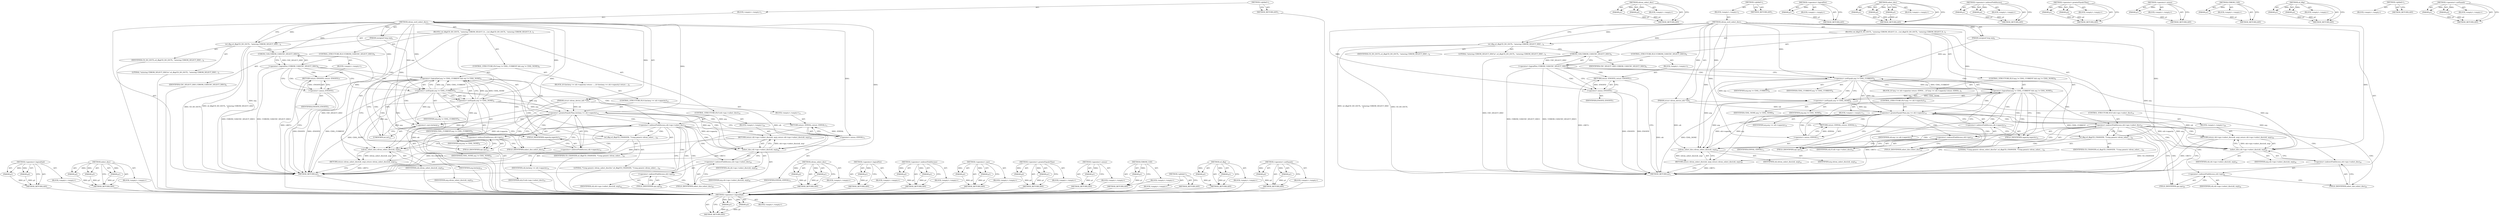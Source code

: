 digraph "&lt;operator&gt;.notEquals" {
vulnerable_109 [label=<(METHOD,&lt;operator&gt;.logicalAnd)>];
vulnerable_110 [label=<(PARAM,p1)>];
vulnerable_111 [label=<(PARAM,p2)>];
vulnerable_112 [label=<(BLOCK,&lt;empty&gt;,&lt;empty&gt;)>];
vulnerable_113 [label=<(METHOD_RETURN,ANY)>];
vulnerable_134 [label=<(METHOD,select_disc)>];
vulnerable_135 [label=<(PARAM,p1)>];
vulnerable_136 [label=<(PARAM,p2)>];
vulnerable_137 [label=<(PARAM,p3)>];
vulnerable_138 [label=<(BLOCK,&lt;empty&gt;,&lt;empty&gt;)>];
vulnerable_139 [label=<(METHOD_RETURN,ANY)>];
vulnerable_6 [label=<(METHOD,&lt;global&gt;)<SUB>1</SUB>>];
vulnerable_7 [label=<(BLOCK,&lt;empty&gt;,&lt;empty&gt;)<SUB>1</SUB>>];
vulnerable_8 [label=<(METHOD,cdrom_ioctl_select_disc)<SUB>1</SUB>>];
vulnerable_9 [label=<(PARAM,struct cdrom_device_info *cdi)<SUB>1</SUB>>];
vulnerable_10 [label=<(PARAM,unsigned long arg)<SUB>2</SUB>>];
vulnerable_11 [label=<(BLOCK,{
	cd_dbg(CD_DO_IOCTL, &quot;entering CDROM_SELECT_D...,{
	cd_dbg(CD_DO_IOCTL, &quot;entering CDROM_SELECT_D...)<SUB>3</SUB>>];
vulnerable_12 [label=<(cd_dbg,cd_dbg(CD_DO_IOCTL, &quot;entering CDROM_SELECT_DISC...)<SUB>4</SUB>>];
vulnerable_13 [label=<(IDENTIFIER,CD_DO_IOCTL,cd_dbg(CD_DO_IOCTL, &quot;entering CDROM_SELECT_DISC...)<SUB>4</SUB>>];
vulnerable_14 [label=<(LITERAL,&quot;entering CDROM_SELECT_DISC\n&quot;,cd_dbg(CD_DO_IOCTL, &quot;entering CDROM_SELECT_DISC...)<SUB>4</SUB>>];
vulnerable_15 [label=<(CONTROL_STRUCTURE,IF,if (!CDROM_CAN(CDC_SELECT_DISC)))<SUB>6</SUB>>];
vulnerable_16 [label=<(&lt;operator&gt;.logicalNot,!CDROM_CAN(CDC_SELECT_DISC))<SUB>6</SUB>>];
vulnerable_17 [label=<(CDROM_CAN,CDROM_CAN(CDC_SELECT_DISC))<SUB>6</SUB>>];
vulnerable_18 [label=<(IDENTIFIER,CDC_SELECT_DISC,CDROM_CAN(CDC_SELECT_DISC))<SUB>6</SUB>>];
vulnerable_19 [label=<(BLOCK,&lt;empty&gt;,&lt;empty&gt;)<SUB>7</SUB>>];
vulnerable_20 [label=<(RETURN,return -ENOSYS;,return -ENOSYS;)<SUB>7</SUB>>];
vulnerable_21 [label=<(&lt;operator&gt;.minus,-ENOSYS)<SUB>7</SUB>>];
vulnerable_22 [label=<(IDENTIFIER,ENOSYS,-ENOSYS)<SUB>7</SUB>>];
vulnerable_23 [label=<(CONTROL_STRUCTURE,IF,if (arg != CDSL_CURRENT &amp;&amp; arg != CDSL_NONE))<SUB>9</SUB>>];
vulnerable_24 [label=<(&lt;operator&gt;.logicalAnd,arg != CDSL_CURRENT &amp;&amp; arg != CDSL_NONE)<SUB>9</SUB>>];
vulnerable_25 [label=<(&lt;operator&gt;.notEquals,arg != CDSL_CURRENT)<SUB>9</SUB>>];
vulnerable_26 [label=<(IDENTIFIER,arg,arg != CDSL_CURRENT)<SUB>9</SUB>>];
vulnerable_27 [label=<(IDENTIFIER,CDSL_CURRENT,arg != CDSL_CURRENT)<SUB>9</SUB>>];
vulnerable_28 [label=<(&lt;operator&gt;.notEquals,arg != CDSL_NONE)<SUB>9</SUB>>];
vulnerable_29 [label=<(IDENTIFIER,arg,arg != CDSL_NONE)<SUB>9</SUB>>];
vulnerable_30 [label=<(IDENTIFIER,CDSL_NONE,arg != CDSL_NONE)<SUB>9</SUB>>];
vulnerable_31 [label=<(BLOCK,{
		if ((int)arg &gt;= cdi-&gt;capacity)
 			return -...,{
		if ((int)arg &gt;= cdi-&gt;capacity)
 			return -...)<SUB>9</SUB>>];
vulnerable_32 [label=<(CONTROL_STRUCTURE,IF,if ((int)arg &gt;= cdi-&gt;capacity))<SUB>10</SUB>>];
vulnerable_33 [label=<(&lt;operator&gt;.greaterEqualsThan,(int)arg &gt;= cdi-&gt;capacity)<SUB>10</SUB>>];
vulnerable_34 [label=<(&lt;operator&gt;.cast,(int)arg)<SUB>10</SUB>>];
vulnerable_35 [label=<(UNKNOWN,int,int)<SUB>10</SUB>>];
vulnerable_36 [label=<(IDENTIFIER,arg,(int)arg)<SUB>10</SUB>>];
vulnerable_37 [label=<(&lt;operator&gt;.indirectFieldAccess,cdi-&gt;capacity)<SUB>10</SUB>>];
vulnerable_38 [label=<(IDENTIFIER,cdi,(int)arg &gt;= cdi-&gt;capacity)<SUB>10</SUB>>];
vulnerable_39 [label=<(FIELD_IDENTIFIER,capacity,capacity)<SUB>10</SUB>>];
vulnerable_40 [label=<(BLOCK,&lt;empty&gt;,&lt;empty&gt;)<SUB>11</SUB>>];
vulnerable_41 [label=<(RETURN,return -EINVAL;,return -EINVAL;)<SUB>11</SUB>>];
vulnerable_42 [label=<(&lt;operator&gt;.minus,-EINVAL)<SUB>11</SUB>>];
vulnerable_43 [label=<(IDENTIFIER,EINVAL,-EINVAL)<SUB>11</SUB>>];
vulnerable_44 [label=<(CONTROL_STRUCTURE,IF,if (cdi-&gt;ops-&gt;select_disc))<SUB>19</SUB>>];
vulnerable_45 [label=<(&lt;operator&gt;.indirectFieldAccess,cdi-&gt;ops-&gt;select_disc)<SUB>19</SUB>>];
vulnerable_46 [label=<(&lt;operator&gt;.indirectFieldAccess,cdi-&gt;ops)<SUB>19</SUB>>];
vulnerable_47 [label=<(IDENTIFIER,cdi,if (cdi-&gt;ops-&gt;select_disc))<SUB>19</SUB>>];
vulnerable_48 [label=<(FIELD_IDENTIFIER,ops,ops)<SUB>19</SUB>>];
vulnerable_49 [label=<(FIELD_IDENTIFIER,select_disc,select_disc)<SUB>19</SUB>>];
vulnerable_50 [label=<(BLOCK,&lt;empty&gt;,&lt;empty&gt;)<SUB>20</SUB>>];
vulnerable_51 [label=<(RETURN,return cdi-&gt;ops-&gt;select_disc(cdi, arg);,return cdi-&gt;ops-&gt;select_disc(cdi, arg);)<SUB>20</SUB>>];
vulnerable_52 [label=<(select_disc,cdi-&gt;ops-&gt;select_disc(cdi, arg))<SUB>20</SUB>>];
vulnerable_53 [label=<(&lt;operator&gt;.indirectFieldAccess,cdi-&gt;ops-&gt;select_disc)<SUB>20</SUB>>];
vulnerable_54 [label=<(&lt;operator&gt;.indirectFieldAccess,cdi-&gt;ops)<SUB>20</SUB>>];
vulnerable_55 [label=<(IDENTIFIER,cdi,cdi-&gt;ops-&gt;select_disc(cdi, arg))<SUB>20</SUB>>];
vulnerable_56 [label=<(FIELD_IDENTIFIER,ops,ops)<SUB>20</SUB>>];
vulnerable_57 [label=<(FIELD_IDENTIFIER,select_disc,select_disc)<SUB>20</SUB>>];
vulnerable_58 [label=<(IDENTIFIER,cdi,cdi-&gt;ops-&gt;select_disc(cdi, arg))<SUB>20</SUB>>];
vulnerable_59 [label=<(IDENTIFIER,arg,cdi-&gt;ops-&gt;select_disc(cdi, arg))<SUB>20</SUB>>];
vulnerable_60 [label=<(cd_dbg,cd_dbg(CD_CHANGER, &quot;Using generic cdrom_select_...)<SUB>22</SUB>>];
vulnerable_61 [label=<(IDENTIFIER,CD_CHANGER,cd_dbg(CD_CHANGER, &quot;Using generic cdrom_select_...)<SUB>22</SUB>>];
vulnerable_62 [label=<(LITERAL,&quot;Using generic cdrom_select_disc()\n&quot;,cd_dbg(CD_CHANGER, &quot;Using generic cdrom_select_...)<SUB>22</SUB>>];
vulnerable_63 [label=<(RETURN,return cdrom_select_disc(cdi, arg);,return cdrom_select_disc(cdi, arg);)<SUB>23</SUB>>];
vulnerable_64 [label=<(cdrom_select_disc,cdrom_select_disc(cdi, arg))<SUB>23</SUB>>];
vulnerable_65 [label=<(IDENTIFIER,cdi,cdrom_select_disc(cdi, arg))<SUB>23</SUB>>];
vulnerable_66 [label=<(IDENTIFIER,arg,cdrom_select_disc(cdi, arg))<SUB>23</SUB>>];
vulnerable_67 [label=<(METHOD_RETURN,int)<SUB>1</SUB>>];
vulnerable_69 [label=<(METHOD_RETURN,ANY)<SUB>1</SUB>>];
vulnerable_140 [label=<(METHOD,cdrom_select_disc)>];
vulnerable_141 [label=<(PARAM,p1)>];
vulnerable_142 [label=<(PARAM,p2)>];
vulnerable_143 [label=<(BLOCK,&lt;empty&gt;,&lt;empty&gt;)>];
vulnerable_144 [label=<(METHOD_RETURN,ANY)>];
vulnerable_97 [label=<(METHOD,&lt;operator&gt;.logicalNot)>];
vulnerable_98 [label=<(PARAM,p1)>];
vulnerable_99 [label=<(BLOCK,&lt;empty&gt;,&lt;empty&gt;)>];
vulnerable_100 [label=<(METHOD_RETURN,ANY)>];
vulnerable_129 [label=<(METHOD,&lt;operator&gt;.indirectFieldAccess)>];
vulnerable_130 [label=<(PARAM,p1)>];
vulnerable_131 [label=<(PARAM,p2)>];
vulnerable_132 [label=<(BLOCK,&lt;empty&gt;,&lt;empty&gt;)>];
vulnerable_133 [label=<(METHOD_RETURN,ANY)>];
vulnerable_124 [label=<(METHOD,&lt;operator&gt;.cast)>];
vulnerable_125 [label=<(PARAM,p1)>];
vulnerable_126 [label=<(PARAM,p2)>];
vulnerable_127 [label=<(BLOCK,&lt;empty&gt;,&lt;empty&gt;)>];
vulnerable_128 [label=<(METHOD_RETURN,ANY)>];
vulnerable_119 [label=<(METHOD,&lt;operator&gt;.greaterEqualsThan)>];
vulnerable_120 [label=<(PARAM,p1)>];
vulnerable_121 [label=<(PARAM,p2)>];
vulnerable_122 [label=<(BLOCK,&lt;empty&gt;,&lt;empty&gt;)>];
vulnerable_123 [label=<(METHOD_RETURN,ANY)>];
vulnerable_105 [label=<(METHOD,&lt;operator&gt;.minus)>];
vulnerable_106 [label=<(PARAM,p1)>];
vulnerable_107 [label=<(BLOCK,&lt;empty&gt;,&lt;empty&gt;)>];
vulnerable_108 [label=<(METHOD_RETURN,ANY)>];
vulnerable_101 [label=<(METHOD,CDROM_CAN)>];
vulnerable_102 [label=<(PARAM,p1)>];
vulnerable_103 [label=<(BLOCK,&lt;empty&gt;,&lt;empty&gt;)>];
vulnerable_104 [label=<(METHOD_RETURN,ANY)>];
vulnerable_92 [label=<(METHOD,cd_dbg)>];
vulnerable_93 [label=<(PARAM,p1)>];
vulnerable_94 [label=<(PARAM,p2)>];
vulnerable_95 [label=<(BLOCK,&lt;empty&gt;,&lt;empty&gt;)>];
vulnerable_96 [label=<(METHOD_RETURN,ANY)>];
vulnerable_86 [label=<(METHOD,&lt;global&gt;)<SUB>1</SUB>>];
vulnerable_87 [label=<(BLOCK,&lt;empty&gt;,&lt;empty&gt;)>];
vulnerable_88 [label=<(METHOD_RETURN,ANY)>];
vulnerable_114 [label=<(METHOD,&lt;operator&gt;.notEquals)>];
vulnerable_115 [label=<(PARAM,p1)>];
vulnerable_116 [label=<(PARAM,p2)>];
vulnerable_117 [label=<(BLOCK,&lt;empty&gt;,&lt;empty&gt;)>];
vulnerable_118 [label=<(METHOD_RETURN,ANY)>];
fixed_107 [label=<(METHOD,&lt;operator&gt;.logicalAnd)>];
fixed_108 [label=<(PARAM,p1)>];
fixed_109 [label=<(PARAM,p2)>];
fixed_110 [label=<(BLOCK,&lt;empty&gt;,&lt;empty&gt;)>];
fixed_111 [label=<(METHOD_RETURN,ANY)>];
fixed_133 [label=<(METHOD,cdrom_select_disc)>];
fixed_134 [label=<(PARAM,p1)>];
fixed_135 [label=<(PARAM,p2)>];
fixed_136 [label=<(BLOCK,&lt;empty&gt;,&lt;empty&gt;)>];
fixed_137 [label=<(METHOD_RETURN,ANY)>];
fixed_6 [label=<(METHOD,&lt;global&gt;)<SUB>1</SUB>>];
fixed_7 [label=<(BLOCK,&lt;empty&gt;,&lt;empty&gt;)<SUB>1</SUB>>];
fixed_8 [label=<(METHOD,cdrom_ioctl_select_disc)<SUB>1</SUB>>];
fixed_9 [label=<(PARAM,struct cdrom_device_info *cdi)<SUB>1</SUB>>];
fixed_10 [label=<(PARAM,unsigned long arg)<SUB>2</SUB>>];
fixed_11 [label=<(BLOCK,{
	cd_dbg(CD_DO_IOCTL, &quot;entering CDROM_SELECT_D...,{
	cd_dbg(CD_DO_IOCTL, &quot;entering CDROM_SELECT_D...)<SUB>3</SUB>>];
fixed_12 [label=<(cd_dbg,cd_dbg(CD_DO_IOCTL, &quot;entering CDROM_SELECT_DISC...)<SUB>4</SUB>>];
fixed_13 [label=<(IDENTIFIER,CD_DO_IOCTL,cd_dbg(CD_DO_IOCTL, &quot;entering CDROM_SELECT_DISC...)<SUB>4</SUB>>];
fixed_14 [label=<(LITERAL,&quot;entering CDROM_SELECT_DISC\n&quot;,cd_dbg(CD_DO_IOCTL, &quot;entering CDROM_SELECT_DISC...)<SUB>4</SUB>>];
fixed_15 [label=<(CONTROL_STRUCTURE,IF,if (!CDROM_CAN(CDC_SELECT_DISC)))<SUB>6</SUB>>];
fixed_16 [label=<(&lt;operator&gt;.logicalNot,!CDROM_CAN(CDC_SELECT_DISC))<SUB>6</SUB>>];
fixed_17 [label=<(CDROM_CAN,CDROM_CAN(CDC_SELECT_DISC))<SUB>6</SUB>>];
fixed_18 [label=<(IDENTIFIER,CDC_SELECT_DISC,CDROM_CAN(CDC_SELECT_DISC))<SUB>6</SUB>>];
fixed_19 [label=<(BLOCK,&lt;empty&gt;,&lt;empty&gt;)<SUB>7</SUB>>];
fixed_20 [label=<(RETURN,return -ENOSYS;,return -ENOSYS;)<SUB>7</SUB>>];
fixed_21 [label=<(&lt;operator&gt;.minus,-ENOSYS)<SUB>7</SUB>>];
fixed_22 [label=<(IDENTIFIER,ENOSYS,-ENOSYS)<SUB>7</SUB>>];
fixed_23 [label=<(CONTROL_STRUCTURE,IF,if (arg != CDSL_CURRENT &amp;&amp; arg != CDSL_NONE))<SUB>9</SUB>>];
fixed_24 [label=<(&lt;operator&gt;.logicalAnd,arg != CDSL_CURRENT &amp;&amp; arg != CDSL_NONE)<SUB>9</SUB>>];
fixed_25 [label=<(&lt;operator&gt;.notEquals,arg != CDSL_CURRENT)<SUB>9</SUB>>];
fixed_26 [label=<(IDENTIFIER,arg,arg != CDSL_CURRENT)<SUB>9</SUB>>];
fixed_27 [label=<(IDENTIFIER,CDSL_CURRENT,arg != CDSL_CURRENT)<SUB>9</SUB>>];
fixed_28 [label=<(&lt;operator&gt;.notEquals,arg != CDSL_NONE)<SUB>9</SUB>>];
fixed_29 [label=<(IDENTIFIER,arg,arg != CDSL_NONE)<SUB>9</SUB>>];
fixed_30 [label=<(IDENTIFIER,CDSL_NONE,arg != CDSL_NONE)<SUB>9</SUB>>];
fixed_31 [label=<(BLOCK,{
		if (arg &gt;= cdi-&gt;capacity)
 			return -EINVA...,{
		if (arg &gt;= cdi-&gt;capacity)
 			return -EINVA...)<SUB>9</SUB>>];
fixed_32 [label=<(CONTROL_STRUCTURE,IF,if (arg &gt;= cdi-&gt;capacity))<SUB>10</SUB>>];
fixed_33 [label=<(&lt;operator&gt;.greaterEqualsThan,arg &gt;= cdi-&gt;capacity)<SUB>10</SUB>>];
fixed_34 [label=<(IDENTIFIER,arg,arg &gt;= cdi-&gt;capacity)<SUB>10</SUB>>];
fixed_35 [label=<(&lt;operator&gt;.indirectFieldAccess,cdi-&gt;capacity)<SUB>10</SUB>>];
fixed_36 [label=<(IDENTIFIER,cdi,arg &gt;= cdi-&gt;capacity)<SUB>10</SUB>>];
fixed_37 [label=<(FIELD_IDENTIFIER,capacity,capacity)<SUB>10</SUB>>];
fixed_38 [label=<(BLOCK,&lt;empty&gt;,&lt;empty&gt;)<SUB>11</SUB>>];
fixed_39 [label=<(RETURN,return -EINVAL;,return -EINVAL;)<SUB>11</SUB>>];
fixed_40 [label=<(&lt;operator&gt;.minus,-EINVAL)<SUB>11</SUB>>];
fixed_41 [label=<(IDENTIFIER,EINVAL,-EINVAL)<SUB>11</SUB>>];
fixed_42 [label=<(CONTROL_STRUCTURE,IF,if (cdi-&gt;ops-&gt;select_disc))<SUB>19</SUB>>];
fixed_43 [label=<(&lt;operator&gt;.indirectFieldAccess,cdi-&gt;ops-&gt;select_disc)<SUB>19</SUB>>];
fixed_44 [label=<(&lt;operator&gt;.indirectFieldAccess,cdi-&gt;ops)<SUB>19</SUB>>];
fixed_45 [label=<(IDENTIFIER,cdi,if (cdi-&gt;ops-&gt;select_disc))<SUB>19</SUB>>];
fixed_46 [label=<(FIELD_IDENTIFIER,ops,ops)<SUB>19</SUB>>];
fixed_47 [label=<(FIELD_IDENTIFIER,select_disc,select_disc)<SUB>19</SUB>>];
fixed_48 [label=<(BLOCK,&lt;empty&gt;,&lt;empty&gt;)<SUB>20</SUB>>];
fixed_49 [label=<(RETURN,return cdi-&gt;ops-&gt;select_disc(cdi, arg);,return cdi-&gt;ops-&gt;select_disc(cdi, arg);)<SUB>20</SUB>>];
fixed_50 [label=<(select_disc,cdi-&gt;ops-&gt;select_disc(cdi, arg))<SUB>20</SUB>>];
fixed_51 [label=<(&lt;operator&gt;.indirectFieldAccess,cdi-&gt;ops-&gt;select_disc)<SUB>20</SUB>>];
fixed_52 [label=<(&lt;operator&gt;.indirectFieldAccess,cdi-&gt;ops)<SUB>20</SUB>>];
fixed_53 [label=<(IDENTIFIER,cdi,cdi-&gt;ops-&gt;select_disc(cdi, arg))<SUB>20</SUB>>];
fixed_54 [label=<(FIELD_IDENTIFIER,ops,ops)<SUB>20</SUB>>];
fixed_55 [label=<(FIELD_IDENTIFIER,select_disc,select_disc)<SUB>20</SUB>>];
fixed_56 [label=<(IDENTIFIER,cdi,cdi-&gt;ops-&gt;select_disc(cdi, arg))<SUB>20</SUB>>];
fixed_57 [label=<(IDENTIFIER,arg,cdi-&gt;ops-&gt;select_disc(cdi, arg))<SUB>20</SUB>>];
fixed_58 [label=<(cd_dbg,cd_dbg(CD_CHANGER, &quot;Using generic cdrom_select_...)<SUB>22</SUB>>];
fixed_59 [label=<(IDENTIFIER,CD_CHANGER,cd_dbg(CD_CHANGER, &quot;Using generic cdrom_select_...)<SUB>22</SUB>>];
fixed_60 [label=<(LITERAL,&quot;Using generic cdrom_select_disc()\n&quot;,cd_dbg(CD_CHANGER, &quot;Using generic cdrom_select_...)<SUB>22</SUB>>];
fixed_61 [label=<(RETURN,return cdrom_select_disc(cdi, arg);,return cdrom_select_disc(cdi, arg);)<SUB>23</SUB>>];
fixed_62 [label=<(cdrom_select_disc,cdrom_select_disc(cdi, arg))<SUB>23</SUB>>];
fixed_63 [label=<(IDENTIFIER,cdi,cdrom_select_disc(cdi, arg))<SUB>23</SUB>>];
fixed_64 [label=<(IDENTIFIER,arg,cdrom_select_disc(cdi, arg))<SUB>23</SUB>>];
fixed_65 [label=<(METHOD_RETURN,int)<SUB>1</SUB>>];
fixed_67 [label=<(METHOD_RETURN,ANY)<SUB>1</SUB>>];
fixed_95 [label=<(METHOD,&lt;operator&gt;.logicalNot)>];
fixed_96 [label=<(PARAM,p1)>];
fixed_97 [label=<(BLOCK,&lt;empty&gt;,&lt;empty&gt;)>];
fixed_98 [label=<(METHOD_RETURN,ANY)>];
fixed_127 [label=<(METHOD,select_disc)>];
fixed_128 [label=<(PARAM,p1)>];
fixed_129 [label=<(PARAM,p2)>];
fixed_130 [label=<(PARAM,p3)>];
fixed_131 [label=<(BLOCK,&lt;empty&gt;,&lt;empty&gt;)>];
fixed_132 [label=<(METHOD_RETURN,ANY)>];
fixed_122 [label=<(METHOD,&lt;operator&gt;.indirectFieldAccess)>];
fixed_123 [label=<(PARAM,p1)>];
fixed_124 [label=<(PARAM,p2)>];
fixed_125 [label=<(BLOCK,&lt;empty&gt;,&lt;empty&gt;)>];
fixed_126 [label=<(METHOD_RETURN,ANY)>];
fixed_117 [label=<(METHOD,&lt;operator&gt;.greaterEqualsThan)>];
fixed_118 [label=<(PARAM,p1)>];
fixed_119 [label=<(PARAM,p2)>];
fixed_120 [label=<(BLOCK,&lt;empty&gt;,&lt;empty&gt;)>];
fixed_121 [label=<(METHOD_RETURN,ANY)>];
fixed_103 [label=<(METHOD,&lt;operator&gt;.minus)>];
fixed_104 [label=<(PARAM,p1)>];
fixed_105 [label=<(BLOCK,&lt;empty&gt;,&lt;empty&gt;)>];
fixed_106 [label=<(METHOD_RETURN,ANY)>];
fixed_99 [label=<(METHOD,CDROM_CAN)>];
fixed_100 [label=<(PARAM,p1)>];
fixed_101 [label=<(BLOCK,&lt;empty&gt;,&lt;empty&gt;)>];
fixed_102 [label=<(METHOD_RETURN,ANY)>];
fixed_90 [label=<(METHOD,cd_dbg)>];
fixed_91 [label=<(PARAM,p1)>];
fixed_92 [label=<(PARAM,p2)>];
fixed_93 [label=<(BLOCK,&lt;empty&gt;,&lt;empty&gt;)>];
fixed_94 [label=<(METHOD_RETURN,ANY)>];
fixed_84 [label=<(METHOD,&lt;global&gt;)<SUB>1</SUB>>];
fixed_85 [label=<(BLOCK,&lt;empty&gt;,&lt;empty&gt;)>];
fixed_86 [label=<(METHOD_RETURN,ANY)>];
fixed_112 [label=<(METHOD,&lt;operator&gt;.notEquals)>];
fixed_113 [label=<(PARAM,p1)>];
fixed_114 [label=<(PARAM,p2)>];
fixed_115 [label=<(BLOCK,&lt;empty&gt;,&lt;empty&gt;)>];
fixed_116 [label=<(METHOD_RETURN,ANY)>];
vulnerable_109 -> vulnerable_110  [key=0, label="AST: "];
vulnerable_109 -> vulnerable_110  [key=1, label="DDG: "];
vulnerable_109 -> vulnerable_112  [key=0, label="AST: "];
vulnerable_109 -> vulnerable_111  [key=0, label="AST: "];
vulnerable_109 -> vulnerable_111  [key=1, label="DDG: "];
vulnerable_109 -> vulnerable_113  [key=0, label="AST: "];
vulnerable_109 -> vulnerable_113  [key=1, label="CFG: "];
vulnerable_110 -> vulnerable_113  [key=0, label="DDG: p1"];
vulnerable_111 -> vulnerable_113  [key=0, label="DDG: p2"];
vulnerable_112 -> fixed_107  [key=0];
vulnerable_113 -> fixed_107  [key=0];
vulnerable_134 -> vulnerable_135  [key=0, label="AST: "];
vulnerable_134 -> vulnerable_135  [key=1, label="DDG: "];
vulnerable_134 -> vulnerable_138  [key=0, label="AST: "];
vulnerable_134 -> vulnerable_136  [key=0, label="AST: "];
vulnerable_134 -> vulnerable_136  [key=1, label="DDG: "];
vulnerable_134 -> vulnerable_139  [key=0, label="AST: "];
vulnerable_134 -> vulnerable_139  [key=1, label="CFG: "];
vulnerable_134 -> vulnerable_137  [key=0, label="AST: "];
vulnerable_134 -> vulnerable_137  [key=1, label="DDG: "];
vulnerable_135 -> vulnerable_139  [key=0, label="DDG: p1"];
vulnerable_136 -> vulnerable_139  [key=0, label="DDG: p2"];
vulnerable_137 -> vulnerable_139  [key=0, label="DDG: p3"];
vulnerable_138 -> fixed_107  [key=0];
vulnerable_139 -> fixed_107  [key=0];
vulnerable_6 -> vulnerable_7  [key=0, label="AST: "];
vulnerable_6 -> vulnerable_69  [key=0, label="AST: "];
vulnerable_6 -> vulnerable_69  [key=1, label="CFG: "];
vulnerable_7 -> vulnerable_8  [key=0, label="AST: "];
vulnerable_8 -> vulnerable_9  [key=0, label="AST: "];
vulnerable_8 -> vulnerable_9  [key=1, label="DDG: "];
vulnerable_8 -> vulnerable_10  [key=0, label="AST: "];
vulnerable_8 -> vulnerable_10  [key=1, label="DDG: "];
vulnerable_8 -> vulnerable_11  [key=0, label="AST: "];
vulnerable_8 -> vulnerable_67  [key=0, label="AST: "];
vulnerable_8 -> vulnerable_12  [key=0, label="CFG: "];
vulnerable_8 -> vulnerable_12  [key=1, label="DDG: "];
vulnerable_8 -> vulnerable_60  [key=0, label="DDG: "];
vulnerable_8 -> vulnerable_64  [key=0, label="DDG: "];
vulnerable_8 -> vulnerable_17  [key=0, label="DDG: "];
vulnerable_8 -> vulnerable_25  [key=0, label="DDG: "];
vulnerable_8 -> vulnerable_28  [key=0, label="DDG: "];
vulnerable_8 -> vulnerable_21  [key=0, label="DDG: "];
vulnerable_8 -> vulnerable_33  [key=0, label="DDG: "];
vulnerable_8 -> vulnerable_52  [key=0, label="DDG: "];
vulnerable_8 -> vulnerable_34  [key=0, label="DDG: "];
vulnerable_8 -> vulnerable_42  [key=0, label="DDG: "];
vulnerable_9 -> vulnerable_67  [key=0, label="DDG: cdi"];
vulnerable_9 -> vulnerable_64  [key=0, label="DDG: cdi"];
vulnerable_9 -> vulnerable_33  [key=0, label="DDG: cdi"];
vulnerable_9 -> vulnerable_52  [key=0, label="DDG: cdi"];
vulnerable_10 -> vulnerable_67  [key=0, label="DDG: arg"];
vulnerable_10 -> vulnerable_25  [key=0, label="DDG: arg"];
vulnerable_11 -> vulnerable_12  [key=0, label="AST: "];
vulnerable_11 -> vulnerable_15  [key=0, label="AST: "];
vulnerable_11 -> vulnerable_23  [key=0, label="AST: "];
vulnerable_11 -> vulnerable_44  [key=0, label="AST: "];
vulnerable_11 -> vulnerable_60  [key=0, label="AST: "];
vulnerable_11 -> vulnerable_63  [key=0, label="AST: "];
vulnerable_12 -> vulnerable_13  [key=0, label="AST: "];
vulnerable_12 -> vulnerable_14  [key=0, label="AST: "];
vulnerable_12 -> vulnerable_17  [key=0, label="CFG: "];
vulnerable_12 -> vulnerable_67  [key=0, label="DDG: cd_dbg(CD_DO_IOCTL, &quot;entering CDROM_SELECT_DISC\n&quot;)"];
vulnerable_12 -> vulnerable_67  [key=1, label="DDG: CD_DO_IOCTL"];
vulnerable_13 -> fixed_107  [key=0];
vulnerable_14 -> fixed_107  [key=0];
vulnerable_15 -> vulnerable_16  [key=0, label="AST: "];
vulnerable_15 -> vulnerable_19  [key=0, label="AST: "];
vulnerable_16 -> vulnerable_17  [key=0, label="AST: "];
vulnerable_16 -> vulnerable_21  [key=0, label="CFG: "];
vulnerable_16 -> vulnerable_21  [key=1, label="CDG: "];
vulnerable_16 -> vulnerable_25  [key=0, label="CFG: "];
vulnerable_16 -> vulnerable_25  [key=1, label="CDG: "];
vulnerable_16 -> vulnerable_67  [key=0, label="DDG: CDROM_CAN(CDC_SELECT_DISC)"];
vulnerable_16 -> vulnerable_67  [key=1, label="DDG: !CDROM_CAN(CDC_SELECT_DISC)"];
vulnerable_16 -> vulnerable_24  [key=0, label="CDG: "];
vulnerable_16 -> vulnerable_20  [key=0, label="CDG: "];
vulnerable_17 -> vulnerable_18  [key=0, label="AST: "];
vulnerable_17 -> vulnerable_16  [key=0, label="CFG: "];
vulnerable_17 -> vulnerable_16  [key=1, label="DDG: CDC_SELECT_DISC"];
vulnerable_17 -> vulnerable_67  [key=0, label="DDG: CDC_SELECT_DISC"];
vulnerable_18 -> fixed_107  [key=0];
vulnerable_19 -> vulnerable_20  [key=0, label="AST: "];
vulnerable_20 -> vulnerable_21  [key=0, label="AST: "];
vulnerable_20 -> vulnerable_67  [key=0, label="CFG: "];
vulnerable_20 -> vulnerable_67  [key=1, label="DDG: &lt;RET&gt;"];
vulnerable_21 -> vulnerable_22  [key=0, label="AST: "];
vulnerable_21 -> vulnerable_20  [key=0, label="CFG: "];
vulnerable_21 -> vulnerable_20  [key=1, label="DDG: -ENOSYS"];
vulnerable_21 -> vulnerable_67  [key=0, label="DDG: ENOSYS"];
vulnerable_21 -> vulnerable_67  [key=1, label="DDG: -ENOSYS"];
vulnerable_22 -> fixed_107  [key=0];
vulnerable_23 -> vulnerable_24  [key=0, label="AST: "];
vulnerable_23 -> vulnerable_31  [key=0, label="AST: "];
vulnerable_24 -> vulnerable_25  [key=0, label="AST: "];
vulnerable_24 -> vulnerable_28  [key=0, label="AST: "];
vulnerable_24 -> vulnerable_35  [key=0, label="CFG: "];
vulnerable_24 -> vulnerable_35  [key=1, label="CDG: "];
vulnerable_24 -> vulnerable_48  [key=0, label="CFG: "];
vulnerable_24 -> vulnerable_48  [key=1, label="CDG: "];
vulnerable_24 -> vulnerable_34  [key=0, label="CDG: "];
vulnerable_24 -> vulnerable_49  [key=0, label="CDG: "];
vulnerable_24 -> vulnerable_33  [key=0, label="CDG: "];
vulnerable_24 -> vulnerable_37  [key=0, label="CDG: "];
vulnerable_24 -> vulnerable_46  [key=0, label="CDG: "];
vulnerable_24 -> vulnerable_45  [key=0, label="CDG: "];
vulnerable_24 -> vulnerable_39  [key=0, label="CDG: "];
vulnerable_25 -> vulnerable_26  [key=0, label="AST: "];
vulnerable_25 -> vulnerable_27  [key=0, label="AST: "];
vulnerable_25 -> vulnerable_24  [key=0, label="CFG: "];
vulnerable_25 -> vulnerable_24  [key=1, label="DDG: arg"];
vulnerable_25 -> vulnerable_24  [key=2, label="DDG: CDSL_CURRENT"];
vulnerable_25 -> vulnerable_28  [key=0, label="CFG: "];
vulnerable_25 -> vulnerable_28  [key=1, label="DDG: arg"];
vulnerable_25 -> vulnerable_28  [key=2, label="CDG: "];
vulnerable_25 -> vulnerable_67  [key=0, label="DDG: CDSL_CURRENT"];
vulnerable_25 -> vulnerable_64  [key=0, label="DDG: arg"];
vulnerable_25 -> vulnerable_33  [key=0, label="DDG: arg"];
vulnerable_25 -> vulnerable_52  [key=0, label="DDG: arg"];
vulnerable_25 -> vulnerable_34  [key=0, label="DDG: arg"];
vulnerable_26 -> fixed_107  [key=0];
vulnerable_27 -> fixed_107  [key=0];
vulnerable_28 -> vulnerable_29  [key=0, label="AST: "];
vulnerable_28 -> vulnerable_30  [key=0, label="AST: "];
vulnerable_28 -> vulnerable_24  [key=0, label="CFG: "];
vulnerable_28 -> vulnerable_24  [key=1, label="DDG: arg"];
vulnerable_28 -> vulnerable_24  [key=2, label="DDG: CDSL_NONE"];
vulnerable_28 -> vulnerable_67  [key=0, label="DDG: CDSL_NONE"];
vulnerable_28 -> vulnerable_64  [key=0, label="DDG: arg"];
vulnerable_28 -> vulnerable_33  [key=0, label="DDG: arg"];
vulnerable_28 -> vulnerable_52  [key=0, label="DDG: arg"];
vulnerable_28 -> vulnerable_34  [key=0, label="DDG: arg"];
vulnerable_29 -> fixed_107  [key=0];
vulnerable_30 -> fixed_107  [key=0];
vulnerable_31 -> vulnerable_32  [key=0, label="AST: "];
vulnerable_32 -> vulnerable_33  [key=0, label="AST: "];
vulnerable_32 -> vulnerable_40  [key=0, label="AST: "];
vulnerable_33 -> vulnerable_34  [key=0, label="AST: "];
vulnerable_33 -> vulnerable_37  [key=0, label="AST: "];
vulnerable_33 -> vulnerable_42  [key=0, label="CFG: "];
vulnerable_33 -> vulnerable_42  [key=1, label="CDG: "];
vulnerable_33 -> vulnerable_48  [key=0, label="CFG: "];
vulnerable_33 -> vulnerable_48  [key=1, label="CDG: "];
vulnerable_33 -> vulnerable_64  [key=0, label="DDG: cdi-&gt;capacity"];
vulnerable_33 -> vulnerable_52  [key=0, label="DDG: cdi-&gt;capacity"];
vulnerable_33 -> vulnerable_49  [key=0, label="CDG: "];
vulnerable_33 -> vulnerable_46  [key=0, label="CDG: "];
vulnerable_33 -> vulnerable_41  [key=0, label="CDG: "];
vulnerable_33 -> vulnerable_45  [key=0, label="CDG: "];
vulnerable_34 -> vulnerable_35  [key=0, label="AST: "];
vulnerable_34 -> vulnerable_36  [key=0, label="AST: "];
vulnerable_34 -> vulnerable_39  [key=0, label="CFG: "];
vulnerable_35 -> vulnerable_34  [key=0, label="CFG: "];
vulnerable_36 -> fixed_107  [key=0];
vulnerable_37 -> vulnerable_38  [key=0, label="AST: "];
vulnerable_37 -> vulnerable_39  [key=0, label="AST: "];
vulnerable_37 -> vulnerable_33  [key=0, label="CFG: "];
vulnerable_38 -> fixed_107  [key=0];
vulnerable_39 -> vulnerable_37  [key=0, label="CFG: "];
vulnerable_40 -> vulnerable_41  [key=0, label="AST: "];
vulnerable_41 -> vulnerable_42  [key=0, label="AST: "];
vulnerable_41 -> vulnerable_67  [key=0, label="CFG: "];
vulnerable_41 -> vulnerable_67  [key=1, label="DDG: &lt;RET&gt;"];
vulnerable_42 -> vulnerable_43  [key=0, label="AST: "];
vulnerable_42 -> vulnerable_41  [key=0, label="CFG: "];
vulnerable_42 -> vulnerable_41  [key=1, label="DDG: -EINVAL"];
vulnerable_43 -> fixed_107  [key=0];
vulnerable_44 -> vulnerable_45  [key=0, label="AST: "];
vulnerable_44 -> vulnerable_50  [key=0, label="AST: "];
vulnerable_45 -> vulnerable_46  [key=0, label="AST: "];
vulnerable_45 -> vulnerable_49  [key=0, label="AST: "];
vulnerable_45 -> vulnerable_56  [key=0, label="CFG: "];
vulnerable_45 -> vulnerable_56  [key=1, label="CDG: "];
vulnerable_45 -> vulnerable_60  [key=0, label="CFG: "];
vulnerable_45 -> vulnerable_60  [key=1, label="CDG: "];
vulnerable_45 -> vulnerable_64  [key=0, label="CDG: "];
vulnerable_45 -> vulnerable_51  [key=0, label="CDG: "];
vulnerable_45 -> vulnerable_57  [key=0, label="CDG: "];
vulnerable_45 -> vulnerable_52  [key=0, label="CDG: "];
vulnerable_45 -> vulnerable_53  [key=0, label="CDG: "];
vulnerable_45 -> vulnerable_63  [key=0, label="CDG: "];
vulnerable_45 -> vulnerable_54  [key=0, label="CDG: "];
vulnerable_46 -> vulnerable_47  [key=0, label="AST: "];
vulnerable_46 -> vulnerable_48  [key=0, label="AST: "];
vulnerable_46 -> vulnerable_49  [key=0, label="CFG: "];
vulnerable_47 -> fixed_107  [key=0];
vulnerable_48 -> vulnerable_46  [key=0, label="CFG: "];
vulnerable_49 -> vulnerable_45  [key=0, label="CFG: "];
vulnerable_50 -> vulnerable_51  [key=0, label="AST: "];
vulnerable_51 -> vulnerable_52  [key=0, label="AST: "];
vulnerable_51 -> vulnerable_67  [key=0, label="CFG: "];
vulnerable_51 -> vulnerable_67  [key=1, label="DDG: &lt;RET&gt;"];
vulnerable_52 -> vulnerable_53  [key=0, label="AST: "];
vulnerable_52 -> vulnerable_58  [key=0, label="AST: "];
vulnerable_52 -> vulnerable_59  [key=0, label="AST: "];
vulnerable_52 -> vulnerable_51  [key=0, label="CFG: "];
vulnerable_52 -> vulnerable_51  [key=1, label="DDG: cdi-&gt;ops-&gt;select_disc(cdi, arg)"];
vulnerable_53 -> vulnerable_54  [key=0, label="AST: "];
vulnerable_53 -> vulnerable_57  [key=0, label="AST: "];
vulnerable_53 -> vulnerable_52  [key=0, label="CFG: "];
vulnerable_54 -> vulnerable_55  [key=0, label="AST: "];
vulnerable_54 -> vulnerable_56  [key=0, label="AST: "];
vulnerable_54 -> vulnerable_57  [key=0, label="CFG: "];
vulnerable_55 -> fixed_107  [key=0];
vulnerable_56 -> vulnerable_54  [key=0, label="CFG: "];
vulnerable_57 -> vulnerable_53  [key=0, label="CFG: "];
vulnerable_58 -> fixed_107  [key=0];
vulnerable_59 -> fixed_107  [key=0];
vulnerable_60 -> vulnerable_61  [key=0, label="AST: "];
vulnerable_60 -> vulnerable_62  [key=0, label="AST: "];
vulnerable_60 -> vulnerable_64  [key=0, label="CFG: "];
vulnerable_60 -> vulnerable_67  [key=0, label="DDG: CD_CHANGER"];
vulnerable_61 -> fixed_107  [key=0];
vulnerable_62 -> fixed_107  [key=0];
vulnerable_63 -> vulnerable_64  [key=0, label="AST: "];
vulnerable_63 -> vulnerable_67  [key=0, label="CFG: "];
vulnerable_63 -> vulnerable_67  [key=1, label="DDG: &lt;RET&gt;"];
vulnerable_64 -> vulnerable_65  [key=0, label="AST: "];
vulnerable_64 -> vulnerable_66  [key=0, label="AST: "];
vulnerable_64 -> vulnerable_63  [key=0, label="CFG: "];
vulnerable_64 -> vulnerable_63  [key=1, label="DDG: cdrom_select_disc(cdi, arg)"];
vulnerable_65 -> fixed_107  [key=0];
vulnerable_66 -> fixed_107  [key=0];
vulnerable_67 -> fixed_107  [key=0];
vulnerable_69 -> fixed_107  [key=0];
vulnerable_140 -> vulnerable_141  [key=0, label="AST: "];
vulnerable_140 -> vulnerable_141  [key=1, label="DDG: "];
vulnerable_140 -> vulnerable_143  [key=0, label="AST: "];
vulnerable_140 -> vulnerable_142  [key=0, label="AST: "];
vulnerable_140 -> vulnerable_142  [key=1, label="DDG: "];
vulnerable_140 -> vulnerable_144  [key=0, label="AST: "];
vulnerable_140 -> vulnerable_144  [key=1, label="CFG: "];
vulnerable_141 -> vulnerable_144  [key=0, label="DDG: p1"];
vulnerable_142 -> vulnerable_144  [key=0, label="DDG: p2"];
vulnerable_143 -> fixed_107  [key=0];
vulnerable_144 -> fixed_107  [key=0];
vulnerable_97 -> vulnerable_98  [key=0, label="AST: "];
vulnerable_97 -> vulnerable_98  [key=1, label="DDG: "];
vulnerable_97 -> vulnerable_99  [key=0, label="AST: "];
vulnerable_97 -> vulnerable_100  [key=0, label="AST: "];
vulnerable_97 -> vulnerable_100  [key=1, label="CFG: "];
vulnerable_98 -> vulnerable_100  [key=0, label="DDG: p1"];
vulnerable_99 -> fixed_107  [key=0];
vulnerable_100 -> fixed_107  [key=0];
vulnerable_129 -> vulnerable_130  [key=0, label="AST: "];
vulnerable_129 -> vulnerable_130  [key=1, label="DDG: "];
vulnerable_129 -> vulnerable_132  [key=0, label="AST: "];
vulnerable_129 -> vulnerable_131  [key=0, label="AST: "];
vulnerable_129 -> vulnerable_131  [key=1, label="DDG: "];
vulnerable_129 -> vulnerable_133  [key=0, label="AST: "];
vulnerable_129 -> vulnerable_133  [key=1, label="CFG: "];
vulnerable_130 -> vulnerable_133  [key=0, label="DDG: p1"];
vulnerable_131 -> vulnerable_133  [key=0, label="DDG: p2"];
vulnerable_132 -> fixed_107  [key=0];
vulnerable_133 -> fixed_107  [key=0];
vulnerable_124 -> vulnerable_125  [key=0, label="AST: "];
vulnerable_124 -> vulnerable_125  [key=1, label="DDG: "];
vulnerable_124 -> vulnerable_127  [key=0, label="AST: "];
vulnerable_124 -> vulnerable_126  [key=0, label="AST: "];
vulnerable_124 -> vulnerable_126  [key=1, label="DDG: "];
vulnerable_124 -> vulnerable_128  [key=0, label="AST: "];
vulnerable_124 -> vulnerable_128  [key=1, label="CFG: "];
vulnerable_125 -> vulnerable_128  [key=0, label="DDG: p1"];
vulnerable_126 -> vulnerable_128  [key=0, label="DDG: p2"];
vulnerable_127 -> fixed_107  [key=0];
vulnerable_128 -> fixed_107  [key=0];
vulnerable_119 -> vulnerable_120  [key=0, label="AST: "];
vulnerable_119 -> vulnerable_120  [key=1, label="DDG: "];
vulnerable_119 -> vulnerable_122  [key=0, label="AST: "];
vulnerable_119 -> vulnerable_121  [key=0, label="AST: "];
vulnerable_119 -> vulnerable_121  [key=1, label="DDG: "];
vulnerable_119 -> vulnerable_123  [key=0, label="AST: "];
vulnerable_119 -> vulnerable_123  [key=1, label="CFG: "];
vulnerable_120 -> vulnerable_123  [key=0, label="DDG: p1"];
vulnerable_121 -> vulnerable_123  [key=0, label="DDG: p2"];
vulnerable_122 -> fixed_107  [key=0];
vulnerable_123 -> fixed_107  [key=0];
vulnerable_105 -> vulnerable_106  [key=0, label="AST: "];
vulnerable_105 -> vulnerable_106  [key=1, label="DDG: "];
vulnerable_105 -> vulnerable_107  [key=0, label="AST: "];
vulnerable_105 -> vulnerable_108  [key=0, label="AST: "];
vulnerable_105 -> vulnerable_108  [key=1, label="CFG: "];
vulnerable_106 -> vulnerable_108  [key=0, label="DDG: p1"];
vulnerable_107 -> fixed_107  [key=0];
vulnerable_108 -> fixed_107  [key=0];
vulnerable_101 -> vulnerable_102  [key=0, label="AST: "];
vulnerable_101 -> vulnerable_102  [key=1, label="DDG: "];
vulnerable_101 -> vulnerable_103  [key=0, label="AST: "];
vulnerable_101 -> vulnerable_104  [key=0, label="AST: "];
vulnerable_101 -> vulnerable_104  [key=1, label="CFG: "];
vulnerable_102 -> vulnerable_104  [key=0, label="DDG: p1"];
vulnerable_103 -> fixed_107  [key=0];
vulnerable_104 -> fixed_107  [key=0];
vulnerable_92 -> vulnerable_93  [key=0, label="AST: "];
vulnerable_92 -> vulnerable_93  [key=1, label="DDG: "];
vulnerable_92 -> vulnerable_95  [key=0, label="AST: "];
vulnerable_92 -> vulnerable_94  [key=0, label="AST: "];
vulnerable_92 -> vulnerable_94  [key=1, label="DDG: "];
vulnerable_92 -> vulnerable_96  [key=0, label="AST: "];
vulnerable_92 -> vulnerable_96  [key=1, label="CFG: "];
vulnerable_93 -> vulnerable_96  [key=0, label="DDG: p1"];
vulnerable_94 -> vulnerable_96  [key=0, label="DDG: p2"];
vulnerable_95 -> fixed_107  [key=0];
vulnerable_96 -> fixed_107  [key=0];
vulnerable_86 -> vulnerable_87  [key=0, label="AST: "];
vulnerable_86 -> vulnerable_88  [key=0, label="AST: "];
vulnerable_86 -> vulnerable_88  [key=1, label="CFG: "];
vulnerable_87 -> fixed_107  [key=0];
vulnerable_88 -> fixed_107  [key=0];
vulnerable_114 -> vulnerable_115  [key=0, label="AST: "];
vulnerable_114 -> vulnerable_115  [key=1, label="DDG: "];
vulnerable_114 -> vulnerable_117  [key=0, label="AST: "];
vulnerable_114 -> vulnerable_116  [key=0, label="AST: "];
vulnerable_114 -> vulnerable_116  [key=1, label="DDG: "];
vulnerable_114 -> vulnerable_118  [key=0, label="AST: "];
vulnerable_114 -> vulnerable_118  [key=1, label="CFG: "];
vulnerable_115 -> vulnerable_118  [key=0, label="DDG: p1"];
vulnerable_116 -> vulnerable_118  [key=0, label="DDG: p2"];
vulnerable_117 -> fixed_107  [key=0];
vulnerable_118 -> fixed_107  [key=0];
fixed_107 -> fixed_108  [key=0, label="AST: "];
fixed_107 -> fixed_108  [key=1, label="DDG: "];
fixed_107 -> fixed_110  [key=0, label="AST: "];
fixed_107 -> fixed_109  [key=0, label="AST: "];
fixed_107 -> fixed_109  [key=1, label="DDG: "];
fixed_107 -> fixed_111  [key=0, label="AST: "];
fixed_107 -> fixed_111  [key=1, label="CFG: "];
fixed_108 -> fixed_111  [key=0, label="DDG: p1"];
fixed_109 -> fixed_111  [key=0, label="DDG: p2"];
fixed_133 -> fixed_134  [key=0, label="AST: "];
fixed_133 -> fixed_134  [key=1, label="DDG: "];
fixed_133 -> fixed_136  [key=0, label="AST: "];
fixed_133 -> fixed_135  [key=0, label="AST: "];
fixed_133 -> fixed_135  [key=1, label="DDG: "];
fixed_133 -> fixed_137  [key=0, label="AST: "];
fixed_133 -> fixed_137  [key=1, label="CFG: "];
fixed_134 -> fixed_137  [key=0, label="DDG: p1"];
fixed_135 -> fixed_137  [key=0, label="DDG: p2"];
fixed_6 -> fixed_7  [key=0, label="AST: "];
fixed_6 -> fixed_67  [key=0, label="AST: "];
fixed_6 -> fixed_67  [key=1, label="CFG: "];
fixed_7 -> fixed_8  [key=0, label="AST: "];
fixed_8 -> fixed_9  [key=0, label="AST: "];
fixed_8 -> fixed_9  [key=1, label="DDG: "];
fixed_8 -> fixed_10  [key=0, label="AST: "];
fixed_8 -> fixed_10  [key=1, label="DDG: "];
fixed_8 -> fixed_11  [key=0, label="AST: "];
fixed_8 -> fixed_65  [key=0, label="AST: "];
fixed_8 -> fixed_12  [key=0, label="CFG: "];
fixed_8 -> fixed_12  [key=1, label="DDG: "];
fixed_8 -> fixed_58  [key=0, label="DDG: "];
fixed_8 -> fixed_62  [key=0, label="DDG: "];
fixed_8 -> fixed_17  [key=0, label="DDG: "];
fixed_8 -> fixed_25  [key=0, label="DDG: "];
fixed_8 -> fixed_28  [key=0, label="DDG: "];
fixed_8 -> fixed_21  [key=0, label="DDG: "];
fixed_8 -> fixed_33  [key=0, label="DDG: "];
fixed_8 -> fixed_50  [key=0, label="DDG: "];
fixed_8 -> fixed_40  [key=0, label="DDG: "];
fixed_9 -> fixed_65  [key=0, label="DDG: cdi"];
fixed_9 -> fixed_62  [key=0, label="DDG: cdi"];
fixed_9 -> fixed_33  [key=0, label="DDG: cdi"];
fixed_9 -> fixed_50  [key=0, label="DDG: cdi"];
fixed_10 -> fixed_65  [key=0, label="DDG: arg"];
fixed_10 -> fixed_25  [key=0, label="DDG: arg"];
fixed_11 -> fixed_12  [key=0, label="AST: "];
fixed_11 -> fixed_15  [key=0, label="AST: "];
fixed_11 -> fixed_23  [key=0, label="AST: "];
fixed_11 -> fixed_42  [key=0, label="AST: "];
fixed_11 -> fixed_58  [key=0, label="AST: "];
fixed_11 -> fixed_61  [key=0, label="AST: "];
fixed_12 -> fixed_13  [key=0, label="AST: "];
fixed_12 -> fixed_14  [key=0, label="AST: "];
fixed_12 -> fixed_17  [key=0, label="CFG: "];
fixed_12 -> fixed_65  [key=0, label="DDG: cd_dbg(CD_DO_IOCTL, &quot;entering CDROM_SELECT_DISC\n&quot;)"];
fixed_12 -> fixed_65  [key=1, label="DDG: CD_DO_IOCTL"];
fixed_15 -> fixed_16  [key=0, label="AST: "];
fixed_15 -> fixed_19  [key=0, label="AST: "];
fixed_16 -> fixed_17  [key=0, label="AST: "];
fixed_16 -> fixed_21  [key=0, label="CFG: "];
fixed_16 -> fixed_21  [key=1, label="CDG: "];
fixed_16 -> fixed_25  [key=0, label="CFG: "];
fixed_16 -> fixed_25  [key=1, label="CDG: "];
fixed_16 -> fixed_65  [key=0, label="DDG: CDROM_CAN(CDC_SELECT_DISC)"];
fixed_16 -> fixed_65  [key=1, label="DDG: !CDROM_CAN(CDC_SELECT_DISC)"];
fixed_16 -> fixed_24  [key=0, label="CDG: "];
fixed_16 -> fixed_20  [key=0, label="CDG: "];
fixed_17 -> fixed_18  [key=0, label="AST: "];
fixed_17 -> fixed_16  [key=0, label="CFG: "];
fixed_17 -> fixed_16  [key=1, label="DDG: CDC_SELECT_DISC"];
fixed_17 -> fixed_65  [key=0, label="DDG: CDC_SELECT_DISC"];
fixed_19 -> fixed_20  [key=0, label="AST: "];
fixed_20 -> fixed_21  [key=0, label="AST: "];
fixed_20 -> fixed_65  [key=0, label="CFG: "];
fixed_20 -> fixed_65  [key=1, label="DDG: &lt;RET&gt;"];
fixed_21 -> fixed_22  [key=0, label="AST: "];
fixed_21 -> fixed_20  [key=0, label="CFG: "];
fixed_21 -> fixed_20  [key=1, label="DDG: -ENOSYS"];
fixed_21 -> fixed_65  [key=0, label="DDG: ENOSYS"];
fixed_21 -> fixed_65  [key=1, label="DDG: -ENOSYS"];
fixed_23 -> fixed_24  [key=0, label="AST: "];
fixed_23 -> fixed_31  [key=0, label="AST: "];
fixed_24 -> fixed_25  [key=0, label="AST: "];
fixed_24 -> fixed_28  [key=0, label="AST: "];
fixed_24 -> fixed_37  [key=0, label="CFG: "];
fixed_24 -> fixed_37  [key=1, label="CDG: "];
fixed_24 -> fixed_46  [key=0, label="CFG: "];
fixed_24 -> fixed_46  [key=1, label="CDG: "];
fixed_24 -> fixed_47  [key=0, label="CDG: "];
fixed_24 -> fixed_33  [key=0, label="CDG: "];
fixed_24 -> fixed_44  [key=0, label="CDG: "];
fixed_24 -> fixed_35  [key=0, label="CDG: "];
fixed_24 -> fixed_43  [key=0, label="CDG: "];
fixed_25 -> fixed_26  [key=0, label="AST: "];
fixed_25 -> fixed_27  [key=0, label="AST: "];
fixed_25 -> fixed_24  [key=0, label="CFG: "];
fixed_25 -> fixed_24  [key=1, label="DDG: arg"];
fixed_25 -> fixed_24  [key=2, label="DDG: CDSL_CURRENT"];
fixed_25 -> fixed_28  [key=0, label="CFG: "];
fixed_25 -> fixed_28  [key=1, label="DDG: arg"];
fixed_25 -> fixed_28  [key=2, label="CDG: "];
fixed_25 -> fixed_65  [key=0, label="DDG: CDSL_CURRENT"];
fixed_25 -> fixed_62  [key=0, label="DDG: arg"];
fixed_25 -> fixed_33  [key=0, label="DDG: arg"];
fixed_25 -> fixed_50  [key=0, label="DDG: arg"];
fixed_28 -> fixed_29  [key=0, label="AST: "];
fixed_28 -> fixed_30  [key=0, label="AST: "];
fixed_28 -> fixed_24  [key=0, label="CFG: "];
fixed_28 -> fixed_24  [key=1, label="DDG: arg"];
fixed_28 -> fixed_24  [key=2, label="DDG: CDSL_NONE"];
fixed_28 -> fixed_65  [key=0, label="DDG: CDSL_NONE"];
fixed_28 -> fixed_62  [key=0, label="DDG: arg"];
fixed_28 -> fixed_33  [key=0, label="DDG: arg"];
fixed_28 -> fixed_50  [key=0, label="DDG: arg"];
fixed_31 -> fixed_32  [key=0, label="AST: "];
fixed_32 -> fixed_33  [key=0, label="AST: "];
fixed_32 -> fixed_38  [key=0, label="AST: "];
fixed_33 -> fixed_34  [key=0, label="AST: "];
fixed_33 -> fixed_35  [key=0, label="AST: "];
fixed_33 -> fixed_40  [key=0, label="CFG: "];
fixed_33 -> fixed_40  [key=1, label="CDG: "];
fixed_33 -> fixed_46  [key=0, label="CFG: "];
fixed_33 -> fixed_46  [key=1, label="CDG: "];
fixed_33 -> fixed_62  [key=0, label="DDG: cdi-&gt;capacity"];
fixed_33 -> fixed_62  [key=1, label="DDG: arg"];
fixed_33 -> fixed_50  [key=0, label="DDG: cdi-&gt;capacity"];
fixed_33 -> fixed_50  [key=1, label="DDG: arg"];
fixed_33 -> fixed_47  [key=0, label="CDG: "];
fixed_33 -> fixed_44  [key=0, label="CDG: "];
fixed_33 -> fixed_39  [key=0, label="CDG: "];
fixed_33 -> fixed_43  [key=0, label="CDG: "];
fixed_35 -> fixed_36  [key=0, label="AST: "];
fixed_35 -> fixed_37  [key=0, label="AST: "];
fixed_35 -> fixed_33  [key=0, label="CFG: "];
fixed_37 -> fixed_35  [key=0, label="CFG: "];
fixed_38 -> fixed_39  [key=0, label="AST: "];
fixed_39 -> fixed_40  [key=0, label="AST: "];
fixed_39 -> fixed_65  [key=0, label="CFG: "];
fixed_39 -> fixed_65  [key=1, label="DDG: &lt;RET&gt;"];
fixed_40 -> fixed_41  [key=0, label="AST: "];
fixed_40 -> fixed_39  [key=0, label="CFG: "];
fixed_40 -> fixed_39  [key=1, label="DDG: -EINVAL"];
fixed_42 -> fixed_43  [key=0, label="AST: "];
fixed_42 -> fixed_48  [key=0, label="AST: "];
fixed_43 -> fixed_44  [key=0, label="AST: "];
fixed_43 -> fixed_47  [key=0, label="AST: "];
fixed_43 -> fixed_54  [key=0, label="CFG: "];
fixed_43 -> fixed_54  [key=1, label="CDG: "];
fixed_43 -> fixed_58  [key=0, label="CFG: "];
fixed_43 -> fixed_58  [key=1, label="CDG: "];
fixed_43 -> fixed_49  [key=0, label="CDG: "];
fixed_43 -> fixed_61  [key=0, label="CDG: "];
fixed_43 -> fixed_51  [key=0, label="CDG: "];
fixed_43 -> fixed_52  [key=0, label="CDG: "];
fixed_43 -> fixed_50  [key=0, label="CDG: "];
fixed_43 -> fixed_55  [key=0, label="CDG: "];
fixed_43 -> fixed_62  [key=0, label="CDG: "];
fixed_44 -> fixed_45  [key=0, label="AST: "];
fixed_44 -> fixed_46  [key=0, label="AST: "];
fixed_44 -> fixed_47  [key=0, label="CFG: "];
fixed_46 -> fixed_44  [key=0, label="CFG: "];
fixed_47 -> fixed_43  [key=0, label="CFG: "];
fixed_48 -> fixed_49  [key=0, label="AST: "];
fixed_49 -> fixed_50  [key=0, label="AST: "];
fixed_49 -> fixed_65  [key=0, label="CFG: "];
fixed_49 -> fixed_65  [key=1, label="DDG: &lt;RET&gt;"];
fixed_50 -> fixed_51  [key=0, label="AST: "];
fixed_50 -> fixed_56  [key=0, label="AST: "];
fixed_50 -> fixed_57  [key=0, label="AST: "];
fixed_50 -> fixed_49  [key=0, label="CFG: "];
fixed_50 -> fixed_49  [key=1, label="DDG: cdi-&gt;ops-&gt;select_disc(cdi, arg)"];
fixed_51 -> fixed_52  [key=0, label="AST: "];
fixed_51 -> fixed_55  [key=0, label="AST: "];
fixed_51 -> fixed_50  [key=0, label="CFG: "];
fixed_52 -> fixed_53  [key=0, label="AST: "];
fixed_52 -> fixed_54  [key=0, label="AST: "];
fixed_52 -> fixed_55  [key=0, label="CFG: "];
fixed_54 -> fixed_52  [key=0, label="CFG: "];
fixed_55 -> fixed_51  [key=0, label="CFG: "];
fixed_58 -> fixed_59  [key=0, label="AST: "];
fixed_58 -> fixed_60  [key=0, label="AST: "];
fixed_58 -> fixed_62  [key=0, label="CFG: "];
fixed_58 -> fixed_65  [key=0, label="DDG: CD_CHANGER"];
fixed_61 -> fixed_62  [key=0, label="AST: "];
fixed_61 -> fixed_65  [key=0, label="CFG: "];
fixed_61 -> fixed_65  [key=1, label="DDG: &lt;RET&gt;"];
fixed_62 -> fixed_63  [key=0, label="AST: "];
fixed_62 -> fixed_64  [key=0, label="AST: "];
fixed_62 -> fixed_61  [key=0, label="CFG: "];
fixed_62 -> fixed_61  [key=1, label="DDG: cdrom_select_disc(cdi, arg)"];
fixed_95 -> fixed_96  [key=0, label="AST: "];
fixed_95 -> fixed_96  [key=1, label="DDG: "];
fixed_95 -> fixed_97  [key=0, label="AST: "];
fixed_95 -> fixed_98  [key=0, label="AST: "];
fixed_95 -> fixed_98  [key=1, label="CFG: "];
fixed_96 -> fixed_98  [key=0, label="DDG: p1"];
fixed_127 -> fixed_128  [key=0, label="AST: "];
fixed_127 -> fixed_128  [key=1, label="DDG: "];
fixed_127 -> fixed_131  [key=0, label="AST: "];
fixed_127 -> fixed_129  [key=0, label="AST: "];
fixed_127 -> fixed_129  [key=1, label="DDG: "];
fixed_127 -> fixed_132  [key=0, label="AST: "];
fixed_127 -> fixed_132  [key=1, label="CFG: "];
fixed_127 -> fixed_130  [key=0, label="AST: "];
fixed_127 -> fixed_130  [key=1, label="DDG: "];
fixed_128 -> fixed_132  [key=0, label="DDG: p1"];
fixed_129 -> fixed_132  [key=0, label="DDG: p2"];
fixed_130 -> fixed_132  [key=0, label="DDG: p3"];
fixed_122 -> fixed_123  [key=0, label="AST: "];
fixed_122 -> fixed_123  [key=1, label="DDG: "];
fixed_122 -> fixed_125  [key=0, label="AST: "];
fixed_122 -> fixed_124  [key=0, label="AST: "];
fixed_122 -> fixed_124  [key=1, label="DDG: "];
fixed_122 -> fixed_126  [key=0, label="AST: "];
fixed_122 -> fixed_126  [key=1, label="CFG: "];
fixed_123 -> fixed_126  [key=0, label="DDG: p1"];
fixed_124 -> fixed_126  [key=0, label="DDG: p2"];
fixed_117 -> fixed_118  [key=0, label="AST: "];
fixed_117 -> fixed_118  [key=1, label="DDG: "];
fixed_117 -> fixed_120  [key=0, label="AST: "];
fixed_117 -> fixed_119  [key=0, label="AST: "];
fixed_117 -> fixed_119  [key=1, label="DDG: "];
fixed_117 -> fixed_121  [key=0, label="AST: "];
fixed_117 -> fixed_121  [key=1, label="CFG: "];
fixed_118 -> fixed_121  [key=0, label="DDG: p1"];
fixed_119 -> fixed_121  [key=0, label="DDG: p2"];
fixed_103 -> fixed_104  [key=0, label="AST: "];
fixed_103 -> fixed_104  [key=1, label="DDG: "];
fixed_103 -> fixed_105  [key=0, label="AST: "];
fixed_103 -> fixed_106  [key=0, label="AST: "];
fixed_103 -> fixed_106  [key=1, label="CFG: "];
fixed_104 -> fixed_106  [key=0, label="DDG: p1"];
fixed_99 -> fixed_100  [key=0, label="AST: "];
fixed_99 -> fixed_100  [key=1, label="DDG: "];
fixed_99 -> fixed_101  [key=0, label="AST: "];
fixed_99 -> fixed_102  [key=0, label="AST: "];
fixed_99 -> fixed_102  [key=1, label="CFG: "];
fixed_100 -> fixed_102  [key=0, label="DDG: p1"];
fixed_90 -> fixed_91  [key=0, label="AST: "];
fixed_90 -> fixed_91  [key=1, label="DDG: "];
fixed_90 -> fixed_93  [key=0, label="AST: "];
fixed_90 -> fixed_92  [key=0, label="AST: "];
fixed_90 -> fixed_92  [key=1, label="DDG: "];
fixed_90 -> fixed_94  [key=0, label="AST: "];
fixed_90 -> fixed_94  [key=1, label="CFG: "];
fixed_91 -> fixed_94  [key=0, label="DDG: p1"];
fixed_92 -> fixed_94  [key=0, label="DDG: p2"];
fixed_84 -> fixed_85  [key=0, label="AST: "];
fixed_84 -> fixed_86  [key=0, label="AST: "];
fixed_84 -> fixed_86  [key=1, label="CFG: "];
fixed_112 -> fixed_113  [key=0, label="AST: "];
fixed_112 -> fixed_113  [key=1, label="DDG: "];
fixed_112 -> fixed_115  [key=0, label="AST: "];
fixed_112 -> fixed_114  [key=0, label="AST: "];
fixed_112 -> fixed_114  [key=1, label="DDG: "];
fixed_112 -> fixed_116  [key=0, label="AST: "];
fixed_112 -> fixed_116  [key=1, label="CFG: "];
fixed_113 -> fixed_116  [key=0, label="DDG: p1"];
fixed_114 -> fixed_116  [key=0, label="DDG: p2"];
}
